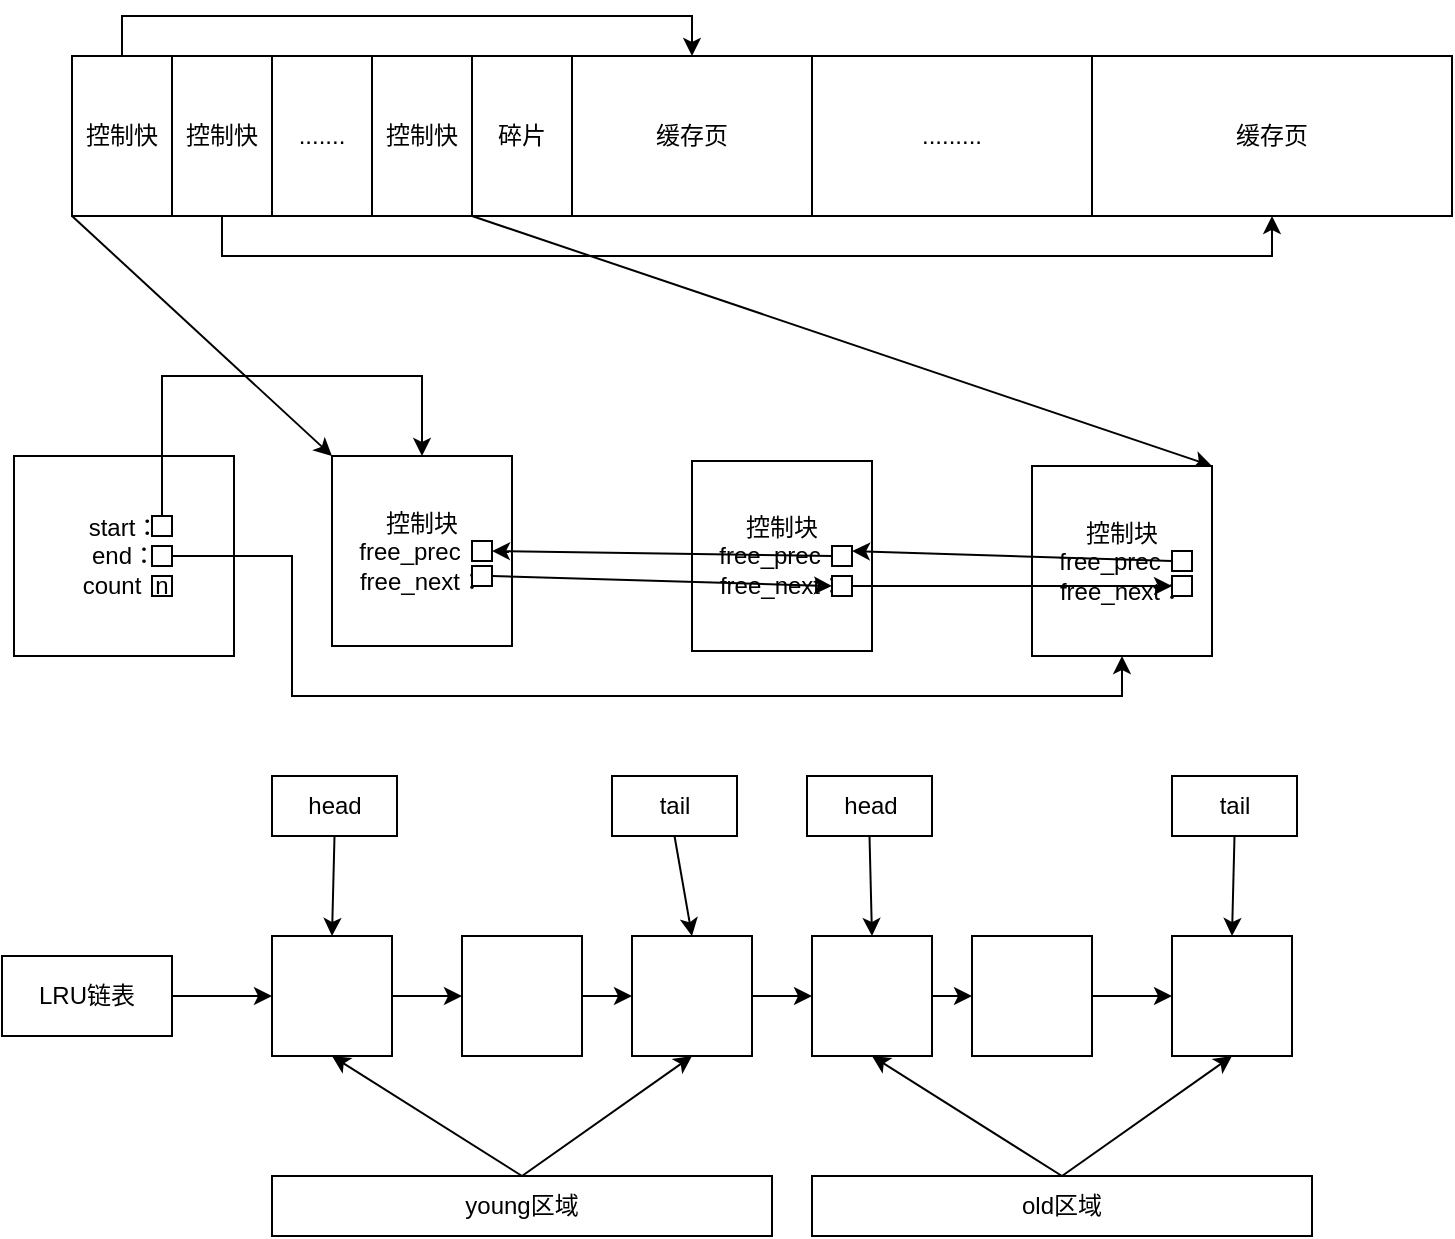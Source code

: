 <mxfile version="21.1.1" type="github">
  <diagram name="第 1 页" id="Jfqysj_jegbw57iq_6KR">
    <mxGraphModel dx="1026" dy="692" grid="1" gridSize="10" guides="1" tooltips="1" connect="1" arrows="1" fold="1" page="1" pageScale="1" pageWidth="827" pageHeight="1169" math="0" shadow="0">
      <root>
        <mxCell id="0" />
        <mxCell id="1" parent="0" />
        <mxCell id="WhvMuGzZonVaZ72oK-fp-19" style="edgeStyle=orthogonalEdgeStyle;rounded=0;orthogonalLoop=1;jettySize=auto;html=1;exitX=0.5;exitY=0;exitDx=0;exitDy=0;entryX=0.5;entryY=0;entryDx=0;entryDy=0;" edge="1" parent="1" source="WhvMuGzZonVaZ72oK-fp-6" target="WhvMuGzZonVaZ72oK-fp-18">
          <mxGeometry relative="1" as="geometry" />
        </mxCell>
        <mxCell id="WhvMuGzZonVaZ72oK-fp-34" style="rounded=0;orthogonalLoop=1;jettySize=auto;html=1;exitX=0;exitY=1;exitDx=0;exitDy=0;entryX=0;entryY=0;entryDx=0;entryDy=0;" edge="1" parent="1" source="WhvMuGzZonVaZ72oK-fp-6" target="WhvMuGzZonVaZ72oK-fp-26">
          <mxGeometry relative="1" as="geometry" />
        </mxCell>
        <mxCell id="WhvMuGzZonVaZ72oK-fp-6" value="控制快" style="rounded=0;whiteSpace=wrap;html=1;" vertex="1" parent="1">
          <mxGeometry x="130" y="330" width="50" height="80" as="geometry" />
        </mxCell>
        <mxCell id="WhvMuGzZonVaZ72oK-fp-20" style="edgeStyle=orthogonalEdgeStyle;rounded=0;orthogonalLoop=1;jettySize=auto;html=1;exitX=0.5;exitY=1;exitDx=0;exitDy=0;entryX=0.5;entryY=1;entryDx=0;entryDy=0;" edge="1" parent="1" source="WhvMuGzZonVaZ72oK-fp-12" target="WhvMuGzZonVaZ72oK-fp-16">
          <mxGeometry relative="1" as="geometry" />
        </mxCell>
        <mxCell id="WhvMuGzZonVaZ72oK-fp-12" value="控制快" style="rounded=0;whiteSpace=wrap;html=1;" vertex="1" parent="1">
          <mxGeometry x="180" y="330" width="50" height="80" as="geometry" />
        </mxCell>
        <mxCell id="WhvMuGzZonVaZ72oK-fp-13" value="......." style="rounded=0;whiteSpace=wrap;html=1;" vertex="1" parent="1">
          <mxGeometry x="230" y="330" width="50" height="80" as="geometry" />
        </mxCell>
        <mxCell id="WhvMuGzZonVaZ72oK-fp-14" value="控制快" style="rounded=0;whiteSpace=wrap;html=1;" vertex="1" parent="1">
          <mxGeometry x="280" y="330" width="50" height="80" as="geometry" />
        </mxCell>
        <mxCell id="WhvMuGzZonVaZ72oK-fp-35" style="rounded=0;orthogonalLoop=1;jettySize=auto;html=1;exitX=0;exitY=1;exitDx=0;exitDy=0;entryX=1;entryY=0;entryDx=0;entryDy=0;" edge="1" parent="1" source="WhvMuGzZonVaZ72oK-fp-15" target="WhvMuGzZonVaZ72oK-fp-30">
          <mxGeometry relative="1" as="geometry" />
        </mxCell>
        <mxCell id="WhvMuGzZonVaZ72oK-fp-15" value="碎片" style="rounded=0;whiteSpace=wrap;html=1;" vertex="1" parent="1">
          <mxGeometry x="330" y="330" width="50" height="80" as="geometry" />
        </mxCell>
        <mxCell id="WhvMuGzZonVaZ72oK-fp-16" value="缓存页" style="rounded=0;whiteSpace=wrap;html=1;" vertex="1" parent="1">
          <mxGeometry x="640" y="330" width="180" height="80" as="geometry" />
        </mxCell>
        <mxCell id="WhvMuGzZonVaZ72oK-fp-17" value="........." style="rounded=0;whiteSpace=wrap;html=1;" vertex="1" parent="1">
          <mxGeometry x="500" y="330" width="140" height="80" as="geometry" />
        </mxCell>
        <mxCell id="WhvMuGzZonVaZ72oK-fp-18" value="缓存页" style="rounded=0;whiteSpace=wrap;html=1;" vertex="1" parent="1">
          <mxGeometry x="380" y="330" width="120" height="80" as="geometry" />
        </mxCell>
        <mxCell id="WhvMuGzZonVaZ72oK-fp-22" value="start：&lt;br&gt;end：&lt;br&gt;count：" style="rounded=0;whiteSpace=wrap;html=1;" vertex="1" parent="1">
          <mxGeometry x="101" y="530" width="110" height="100" as="geometry" />
        </mxCell>
        <mxCell id="WhvMuGzZonVaZ72oK-fp-37" style="edgeStyle=orthogonalEdgeStyle;rounded=0;orthogonalLoop=1;jettySize=auto;html=1;exitX=0.5;exitY=0;exitDx=0;exitDy=0;entryX=0.5;entryY=0;entryDx=0;entryDy=0;" edge="1" parent="1" source="WhvMuGzZonVaZ72oK-fp-23" target="WhvMuGzZonVaZ72oK-fp-26">
          <mxGeometry relative="1" as="geometry">
            <Array as="points">
              <mxPoint x="175" y="490" />
              <mxPoint x="305" y="490" />
            </Array>
          </mxGeometry>
        </mxCell>
        <mxCell id="WhvMuGzZonVaZ72oK-fp-23" value="" style="rounded=0;whiteSpace=wrap;html=1;" vertex="1" parent="1">
          <mxGeometry x="170" y="560" width="10" height="10" as="geometry" />
        </mxCell>
        <mxCell id="WhvMuGzZonVaZ72oK-fp-46" style="edgeStyle=orthogonalEdgeStyle;rounded=0;orthogonalLoop=1;jettySize=auto;html=1;exitX=1;exitY=0.5;exitDx=0;exitDy=0;entryX=0.5;entryY=1;entryDx=0;entryDy=0;" edge="1" parent="1" source="WhvMuGzZonVaZ72oK-fp-24" target="WhvMuGzZonVaZ72oK-fp-30">
          <mxGeometry relative="1" as="geometry">
            <Array as="points">
              <mxPoint x="240" y="580" />
              <mxPoint x="240" y="650" />
              <mxPoint x="655" y="650" />
            </Array>
          </mxGeometry>
        </mxCell>
        <mxCell id="WhvMuGzZonVaZ72oK-fp-24" value="" style="rounded=0;whiteSpace=wrap;html=1;" vertex="1" parent="1">
          <mxGeometry x="170" y="575" width="10" height="10" as="geometry" />
        </mxCell>
        <mxCell id="WhvMuGzZonVaZ72oK-fp-25" value="n" style="rounded=0;whiteSpace=wrap;html=1;" vertex="1" parent="1">
          <mxGeometry x="170" y="590" width="10" height="10" as="geometry" />
        </mxCell>
        <mxCell id="WhvMuGzZonVaZ72oK-fp-26" value="控制块&lt;br&gt;free_prec：&lt;br&gt;free_next：" style="rounded=0;whiteSpace=wrap;html=1;" vertex="1" parent="1">
          <mxGeometry x="260" y="530" width="90" height="95" as="geometry" />
        </mxCell>
        <mxCell id="WhvMuGzZonVaZ72oK-fp-28" value="" style="rounded=0;whiteSpace=wrap;html=1;" vertex="1" parent="1">
          <mxGeometry x="330" y="572.5" width="10" height="10" as="geometry" />
        </mxCell>
        <mxCell id="WhvMuGzZonVaZ72oK-fp-29" value="" style="rounded=0;whiteSpace=wrap;html=1;" vertex="1" parent="1">
          <mxGeometry x="330" y="585" width="10" height="10" as="geometry" />
        </mxCell>
        <mxCell id="WhvMuGzZonVaZ72oK-fp-30" value="控制块&lt;br&gt;free_prec：&lt;br&gt;free_next：" style="rounded=0;whiteSpace=wrap;html=1;" vertex="1" parent="1">
          <mxGeometry x="610" y="535" width="90" height="95" as="geometry" />
        </mxCell>
        <mxCell id="WhvMuGzZonVaZ72oK-fp-31" value="控制块&lt;br&gt;free_prec：&lt;br&gt;free_next：" style="rounded=0;whiteSpace=wrap;html=1;" vertex="1" parent="1">
          <mxGeometry x="440" y="532.5" width="90" height="95" as="geometry" />
        </mxCell>
        <mxCell id="WhvMuGzZonVaZ72oK-fp-47" style="rounded=0;orthogonalLoop=1;jettySize=auto;html=1;exitX=0;exitY=0.5;exitDx=0;exitDy=0;entryX=1;entryY=0.5;entryDx=0;entryDy=0;" edge="1" parent="1" source="WhvMuGzZonVaZ72oK-fp-40" target="WhvMuGzZonVaZ72oK-fp-28">
          <mxGeometry relative="1" as="geometry" />
        </mxCell>
        <mxCell id="WhvMuGzZonVaZ72oK-fp-40" value="" style="rounded=0;whiteSpace=wrap;html=1;" vertex="1" parent="1">
          <mxGeometry x="510" y="575" width="10" height="10" as="geometry" />
        </mxCell>
        <mxCell id="WhvMuGzZonVaZ72oK-fp-51" style="edgeStyle=orthogonalEdgeStyle;rounded=0;orthogonalLoop=1;jettySize=auto;html=1;exitX=1;exitY=0.5;exitDx=0;exitDy=0;entryX=0;entryY=0.5;entryDx=0;entryDy=0;" edge="1" parent="1" source="WhvMuGzZonVaZ72oK-fp-43" target="WhvMuGzZonVaZ72oK-fp-45">
          <mxGeometry relative="1" as="geometry" />
        </mxCell>
        <mxCell id="WhvMuGzZonVaZ72oK-fp-43" value="" style="rounded=0;whiteSpace=wrap;html=1;" vertex="1" parent="1">
          <mxGeometry x="510" y="590" width="10" height="10" as="geometry" />
        </mxCell>
        <mxCell id="WhvMuGzZonVaZ72oK-fp-50" style="rounded=0;orthogonalLoop=1;jettySize=auto;html=1;exitX=0;exitY=0.5;exitDx=0;exitDy=0;entryX=1;entryY=0.25;entryDx=0;entryDy=0;" edge="1" parent="1" source="WhvMuGzZonVaZ72oK-fp-44" target="WhvMuGzZonVaZ72oK-fp-40">
          <mxGeometry relative="1" as="geometry" />
        </mxCell>
        <mxCell id="WhvMuGzZonVaZ72oK-fp-44" value="" style="rounded=0;whiteSpace=wrap;html=1;" vertex="1" parent="1">
          <mxGeometry x="680" y="577.5" width="10" height="10" as="geometry" />
        </mxCell>
        <mxCell id="WhvMuGzZonVaZ72oK-fp-45" value="" style="rounded=0;whiteSpace=wrap;html=1;" vertex="1" parent="1">
          <mxGeometry x="680" y="590" width="10" height="10" as="geometry" />
        </mxCell>
        <mxCell id="WhvMuGzZonVaZ72oK-fp-49" style="rounded=0;orthogonalLoop=1;jettySize=auto;html=1;exitX=1;exitY=0.5;exitDx=0;exitDy=0;entryX=0;entryY=0.5;entryDx=0;entryDy=0;" edge="1" parent="1" source="WhvMuGzZonVaZ72oK-fp-29" target="WhvMuGzZonVaZ72oK-fp-43">
          <mxGeometry relative="1" as="geometry" />
        </mxCell>
        <mxCell id="WhvMuGzZonVaZ72oK-fp-64" style="edgeStyle=orthogonalEdgeStyle;rounded=0;orthogonalLoop=1;jettySize=auto;html=1;exitX=1;exitY=0.5;exitDx=0;exitDy=0;entryX=0;entryY=0.5;entryDx=0;entryDy=0;" edge="1" parent="1" source="WhvMuGzZonVaZ72oK-fp-52" target="WhvMuGzZonVaZ72oK-fp-53">
          <mxGeometry relative="1" as="geometry" />
        </mxCell>
        <mxCell id="WhvMuGzZonVaZ72oK-fp-52" value="LRU链表" style="rounded=0;whiteSpace=wrap;html=1;" vertex="1" parent="1">
          <mxGeometry x="95" y="780" width="85" height="40" as="geometry" />
        </mxCell>
        <mxCell id="WhvMuGzZonVaZ72oK-fp-65" style="edgeStyle=orthogonalEdgeStyle;rounded=0;orthogonalLoop=1;jettySize=auto;html=1;exitX=1;exitY=0.5;exitDx=0;exitDy=0;entryX=0;entryY=0.5;entryDx=0;entryDy=0;" edge="1" parent="1" source="WhvMuGzZonVaZ72oK-fp-53" target="WhvMuGzZonVaZ72oK-fp-54">
          <mxGeometry relative="1" as="geometry" />
        </mxCell>
        <mxCell id="WhvMuGzZonVaZ72oK-fp-53" value="" style="whiteSpace=wrap;html=1;aspect=fixed;" vertex="1" parent="1">
          <mxGeometry x="230" y="770" width="60" height="60" as="geometry" />
        </mxCell>
        <mxCell id="WhvMuGzZonVaZ72oK-fp-66" style="edgeStyle=orthogonalEdgeStyle;rounded=0;orthogonalLoop=1;jettySize=auto;html=1;exitX=1;exitY=0.5;exitDx=0;exitDy=0;entryX=0;entryY=0.5;entryDx=0;entryDy=0;" edge="1" parent="1" source="WhvMuGzZonVaZ72oK-fp-54" target="WhvMuGzZonVaZ72oK-fp-55">
          <mxGeometry relative="1" as="geometry" />
        </mxCell>
        <mxCell id="WhvMuGzZonVaZ72oK-fp-54" value="" style="whiteSpace=wrap;html=1;aspect=fixed;" vertex="1" parent="1">
          <mxGeometry x="325" y="770" width="60" height="60" as="geometry" />
        </mxCell>
        <mxCell id="WhvMuGzZonVaZ72oK-fp-67" style="edgeStyle=orthogonalEdgeStyle;rounded=0;orthogonalLoop=1;jettySize=auto;html=1;exitX=1;exitY=0.5;exitDx=0;exitDy=0;" edge="1" parent="1" source="WhvMuGzZonVaZ72oK-fp-55" target="WhvMuGzZonVaZ72oK-fp-56">
          <mxGeometry relative="1" as="geometry" />
        </mxCell>
        <mxCell id="WhvMuGzZonVaZ72oK-fp-55" value="" style="whiteSpace=wrap;html=1;aspect=fixed;" vertex="1" parent="1">
          <mxGeometry x="410" y="770" width="60" height="60" as="geometry" />
        </mxCell>
        <mxCell id="WhvMuGzZonVaZ72oK-fp-68" style="edgeStyle=orthogonalEdgeStyle;rounded=0;orthogonalLoop=1;jettySize=auto;html=1;exitX=1;exitY=0.5;exitDx=0;exitDy=0;entryX=0;entryY=0.5;entryDx=0;entryDy=0;" edge="1" parent="1" source="WhvMuGzZonVaZ72oK-fp-56" target="WhvMuGzZonVaZ72oK-fp-57">
          <mxGeometry relative="1" as="geometry" />
        </mxCell>
        <mxCell id="WhvMuGzZonVaZ72oK-fp-56" value="" style="whiteSpace=wrap;html=1;aspect=fixed;" vertex="1" parent="1">
          <mxGeometry x="500" y="770" width="60" height="60" as="geometry" />
        </mxCell>
        <mxCell id="WhvMuGzZonVaZ72oK-fp-69" style="edgeStyle=orthogonalEdgeStyle;rounded=0;orthogonalLoop=1;jettySize=auto;html=1;exitX=1;exitY=0.5;exitDx=0;exitDy=0;entryX=0;entryY=0.5;entryDx=0;entryDy=0;" edge="1" parent="1" source="WhvMuGzZonVaZ72oK-fp-57" target="WhvMuGzZonVaZ72oK-fp-58">
          <mxGeometry relative="1" as="geometry" />
        </mxCell>
        <mxCell id="WhvMuGzZonVaZ72oK-fp-57" value="" style="whiteSpace=wrap;html=1;aspect=fixed;" vertex="1" parent="1">
          <mxGeometry x="580" y="770" width="60" height="60" as="geometry" />
        </mxCell>
        <mxCell id="WhvMuGzZonVaZ72oK-fp-58" value="" style="whiteSpace=wrap;html=1;aspect=fixed;" vertex="1" parent="1">
          <mxGeometry x="680" y="770" width="60" height="60" as="geometry" />
        </mxCell>
        <mxCell id="WhvMuGzZonVaZ72oK-fp-70" style="rounded=0;orthogonalLoop=1;jettySize=auto;html=1;exitX=0.5;exitY=1;exitDx=0;exitDy=0;entryX=0.5;entryY=0;entryDx=0;entryDy=0;" edge="1" parent="1" source="WhvMuGzZonVaZ72oK-fp-60" target="WhvMuGzZonVaZ72oK-fp-53">
          <mxGeometry relative="1" as="geometry" />
        </mxCell>
        <mxCell id="WhvMuGzZonVaZ72oK-fp-60" value="head" style="rounded=0;whiteSpace=wrap;html=1;" vertex="1" parent="1">
          <mxGeometry x="230" y="690" width="62.5" height="30" as="geometry" />
        </mxCell>
        <mxCell id="WhvMuGzZonVaZ72oK-fp-72" style="rounded=0;orthogonalLoop=1;jettySize=auto;html=1;exitX=0.5;exitY=1;exitDx=0;exitDy=0;entryX=0.5;entryY=0;entryDx=0;entryDy=0;" edge="1" parent="1" source="WhvMuGzZonVaZ72oK-fp-61" target="WhvMuGzZonVaZ72oK-fp-56">
          <mxGeometry relative="1" as="geometry" />
        </mxCell>
        <mxCell id="WhvMuGzZonVaZ72oK-fp-61" value="head" style="rounded=0;whiteSpace=wrap;html=1;" vertex="1" parent="1">
          <mxGeometry x="497.5" y="690" width="62.5" height="30" as="geometry" />
        </mxCell>
        <mxCell id="WhvMuGzZonVaZ72oK-fp-71" style="rounded=0;orthogonalLoop=1;jettySize=auto;html=1;exitX=0.5;exitY=1;exitDx=0;exitDy=0;entryX=0.5;entryY=0;entryDx=0;entryDy=0;" edge="1" parent="1" source="WhvMuGzZonVaZ72oK-fp-62" target="WhvMuGzZonVaZ72oK-fp-55">
          <mxGeometry relative="1" as="geometry" />
        </mxCell>
        <mxCell id="WhvMuGzZonVaZ72oK-fp-62" value="tail" style="rounded=0;whiteSpace=wrap;html=1;" vertex="1" parent="1">
          <mxGeometry x="400" y="690" width="62.5" height="30" as="geometry" />
        </mxCell>
        <mxCell id="WhvMuGzZonVaZ72oK-fp-73" style="rounded=0;orthogonalLoop=1;jettySize=auto;html=1;exitX=0.5;exitY=1;exitDx=0;exitDy=0;entryX=0.5;entryY=0;entryDx=0;entryDy=0;" edge="1" parent="1" source="WhvMuGzZonVaZ72oK-fp-63" target="WhvMuGzZonVaZ72oK-fp-58">
          <mxGeometry relative="1" as="geometry" />
        </mxCell>
        <mxCell id="WhvMuGzZonVaZ72oK-fp-63" value="tail" style="rounded=0;whiteSpace=wrap;html=1;" vertex="1" parent="1">
          <mxGeometry x="680" y="690" width="62.5" height="30" as="geometry" />
        </mxCell>
        <mxCell id="WhvMuGzZonVaZ72oK-fp-76" style="rounded=0;orthogonalLoop=1;jettySize=auto;html=1;exitX=0.5;exitY=0;exitDx=0;exitDy=0;entryX=0.5;entryY=1;entryDx=0;entryDy=0;" edge="1" parent="1" source="WhvMuGzZonVaZ72oK-fp-74" target="WhvMuGzZonVaZ72oK-fp-53">
          <mxGeometry relative="1" as="geometry" />
        </mxCell>
        <mxCell id="WhvMuGzZonVaZ72oK-fp-77" style="rounded=0;orthogonalLoop=1;jettySize=auto;html=1;exitX=0.5;exitY=0;exitDx=0;exitDy=0;entryX=0.5;entryY=1;entryDx=0;entryDy=0;" edge="1" parent="1" source="WhvMuGzZonVaZ72oK-fp-74" target="WhvMuGzZonVaZ72oK-fp-55">
          <mxGeometry relative="1" as="geometry" />
        </mxCell>
        <mxCell id="WhvMuGzZonVaZ72oK-fp-74" value="young区域" style="rounded=0;whiteSpace=wrap;html=1;" vertex="1" parent="1">
          <mxGeometry x="230" y="890" width="250" height="30" as="geometry" />
        </mxCell>
        <mxCell id="WhvMuGzZonVaZ72oK-fp-78" style="rounded=0;orthogonalLoop=1;jettySize=auto;html=1;exitX=0.5;exitY=0;exitDx=0;exitDy=0;entryX=0.5;entryY=1;entryDx=0;entryDy=0;" edge="1" parent="1" source="WhvMuGzZonVaZ72oK-fp-75" target="WhvMuGzZonVaZ72oK-fp-56">
          <mxGeometry relative="1" as="geometry" />
        </mxCell>
        <mxCell id="WhvMuGzZonVaZ72oK-fp-79" style="rounded=0;orthogonalLoop=1;jettySize=auto;html=1;exitX=0.5;exitY=0;exitDx=0;exitDy=0;entryX=0.5;entryY=1;entryDx=0;entryDy=0;" edge="1" parent="1" source="WhvMuGzZonVaZ72oK-fp-75" target="WhvMuGzZonVaZ72oK-fp-58">
          <mxGeometry relative="1" as="geometry" />
        </mxCell>
        <mxCell id="WhvMuGzZonVaZ72oK-fp-75" value="old区域" style="rounded=0;whiteSpace=wrap;html=1;" vertex="1" parent="1">
          <mxGeometry x="500" y="890" width="250" height="30" as="geometry" />
        </mxCell>
      </root>
    </mxGraphModel>
  </diagram>
</mxfile>
